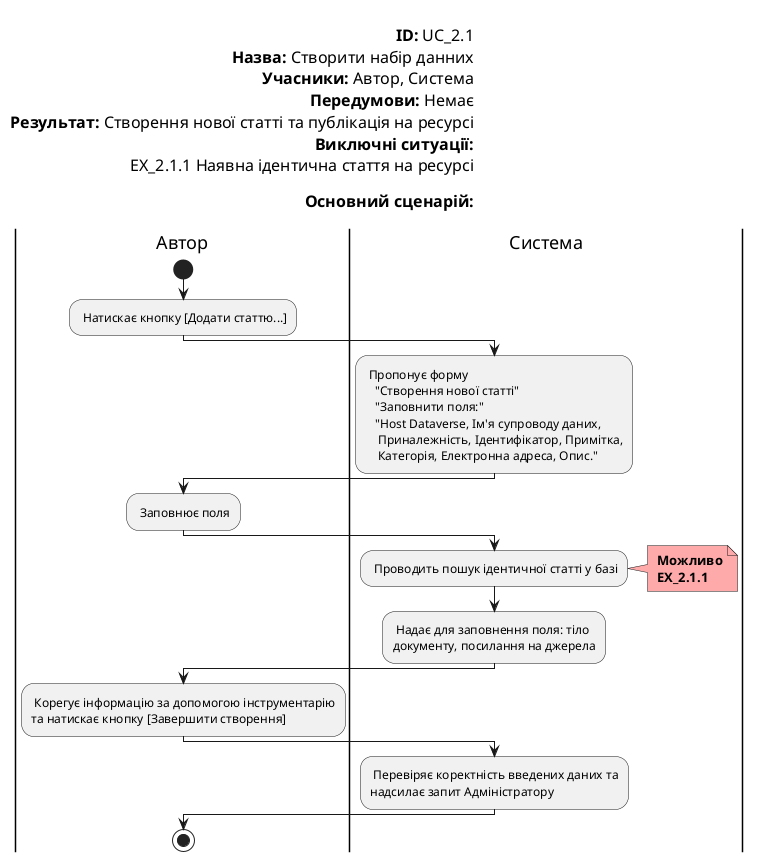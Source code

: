 @startuml
left header
        
        <font color=000 size=16><b>ID:</b> UC_2.1
        <font color=000 size=16><b>Назва:</b> Створити набір данних
        <font color=000 size=16><b>Учасники:</b> Автор, Система
        <font color=000 size=16><b>Передумови:</b> Немає
        <font color=000 size=16><b>Результат:</b> Створення нової статті та публікація на ресурсі
        <font color=000 size=16><b>Виключні ситуації:</b>
        <font color=000 size=16> EX_2.1.1 Наявна ідентична стаття на ресурсі
        
        <font color=000 size=16><b>Основний сценарій:</b>
        
    end header

    |Автор|
        start
        : Натискає кнопку [Додати статтю...];
    |Система|
        : Пропонує форму 
           "Створення нової статті"
           "Заповнити поля:"
           "Host Dataverse, Ім'я супроводу даних,
            Приналежність, Ідентифікатор, Примітка,
            Категорія, Електронна адреса, Опис.";
    |Автор|    
        : Заповнює поля;
    |Система|
        : Проводить пошук ідентичної статті у базі;
        note right #ffaaaa
        <b> Можливо
        <b> EX_2.1.1
        end note
        : Надає для заповнення поля: тіло
документу, посилання на джерела;
    |Автор|
        : Корегує інформацію за допомогою інструментарію
та натискає кнопку [Завершити створення];
    |Система|
        : Перевіряє коректність введених даних та
надсилає запит Адміністратору;
    |Автор|
        stop;
@enduml
